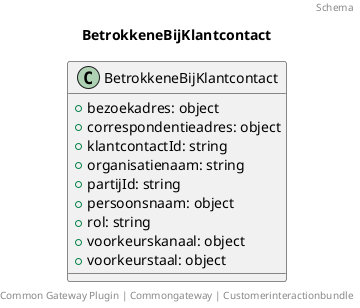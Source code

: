 @startuml
title: BetrokkeneBijKlantcontact
footer: Common Gateway Plugin | Commongateway | Customerinteractionbundle 
header: Schema

class BetrokkeneBijKlantcontact {
  + bezoekadres: object
  + correspondentieadres: object
  + klantcontactId: string
  + organisatienaam: string
  + partijId: string
  + persoonsnaam: object
  + rol: string
  + voorkeurskanaal: object
  + voorkeurstaal: object
}
@enduml
